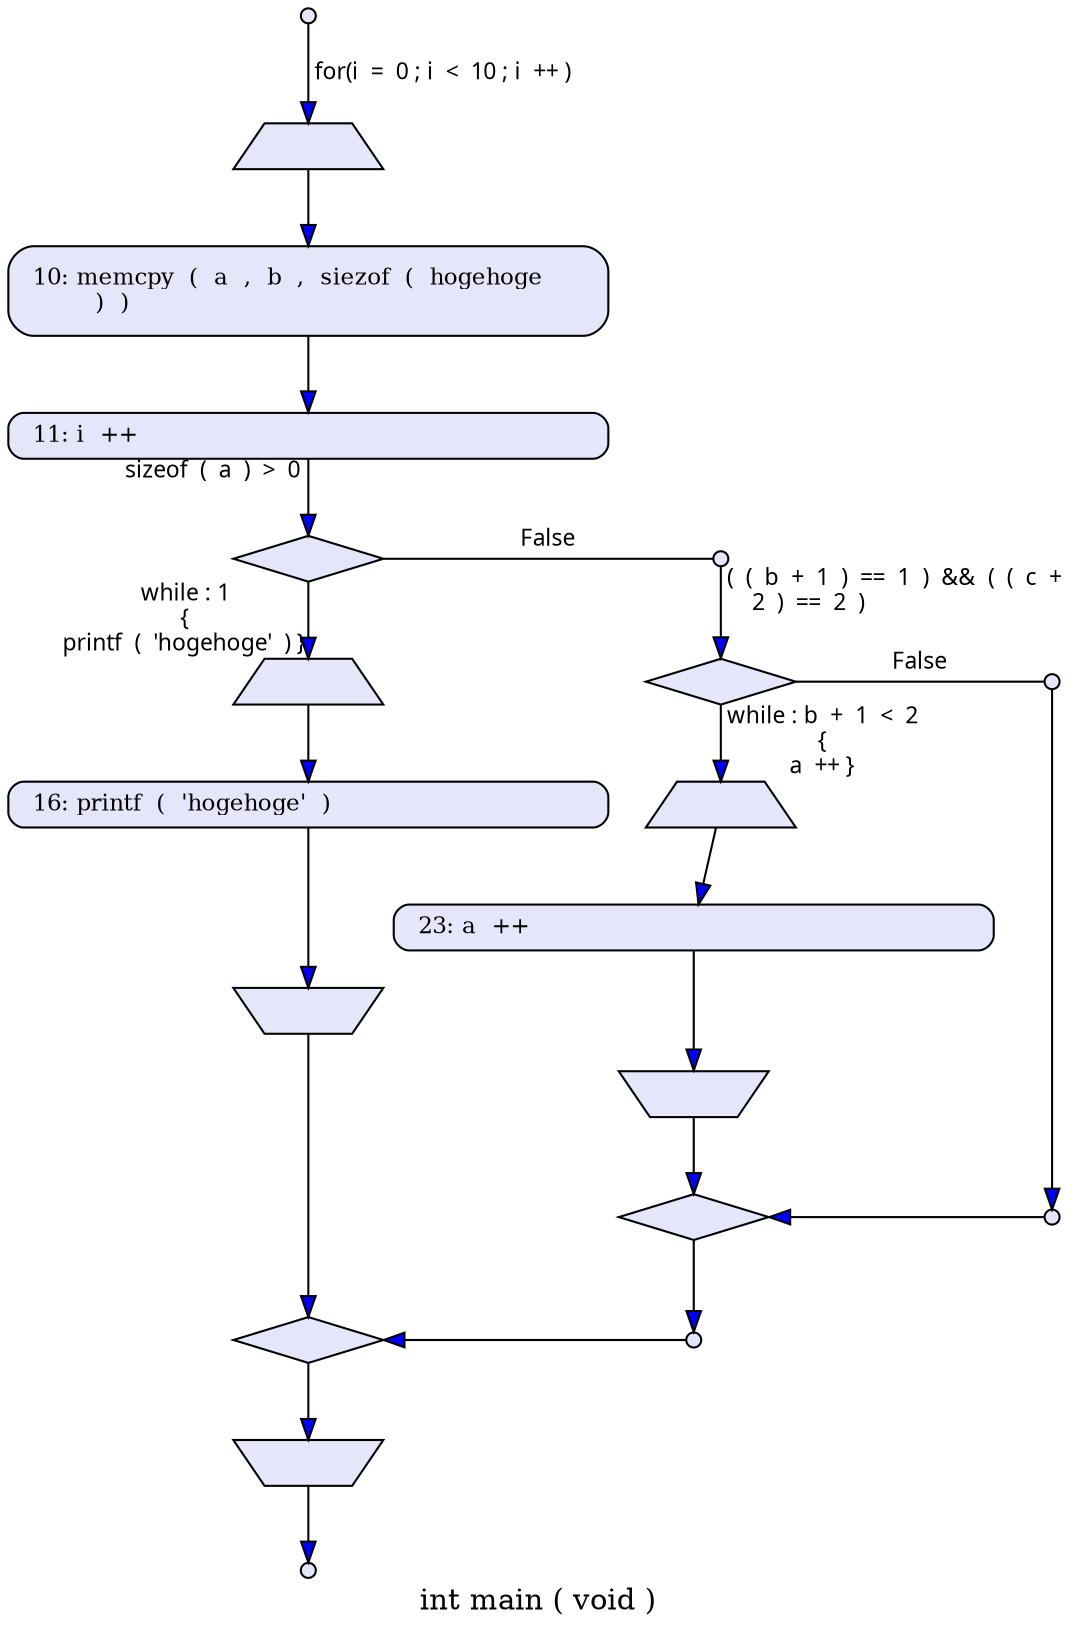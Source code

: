 digraph "int main ( void )" {

    label = "int main ( void )";
edge [
    fillcolor = "#0000ff",
    fontcolor = "#000000",
    fontname = "MS Gothic",
    fontsize = "11",
];
node [
    color = "#000000",
    fillcolor = "#e6e6fa",
    fixedsize = "true",
    fontcolor = "#000000",
    fontsize = "11",
    shape = "box",
    style = "filled, rounded",
    width = "4.0",
];



Node_0     [height = "0.1",shape = "point",width = "0.1",label = ""]
Node_1     [height = "0.3",shape = "trapezium",style = "filled",width = "1.0",label = ""]
Node_2     [height = "0.6",label = " 10: memcpy  (  a  ,  b  ,  siezof  (  hogehoge \l         )  ) \l"]
Node_3     [height = "0.3",label = " 11: i  ++ \l"]
Node_4     [height = "0.3",shape = "diamond",style = "filled",width = "1",label = ""]
Node_5     [height = "0.3",shape = "trapezium",style = "filled",width = "1.0",label = ""]
Node_6     [height = "0.3",label = " 16: printf  (  'hogehoge'  ) \l"]
Node_7     [height = "0.3",shape = "invtrapezium",style = "filled",width = "1.0",label = ""]
Node_8     [height = "0.3",shape = "diamond",style = "filled",width = "1.0",label = ""]
Node_18    [height = "0.3",shape = "invtrapezium",style = "filled",width = "1.0",label = ""]
Node_19    [height = "0.1",shape = "point",width = "0.1",label = ""]


Node_0 -> Node_1  [ label = " for(i  =  0 ; i  <  10 ; i  ++ )\l", weight = "2",];
Node_1 -> Node_2  [ weight = "2",];
Node_2 -> Node_3  [ weight = "2",];
Node_3 -> Node_4  [ taillabel = " sizeof  (  a  )  >  0 \l", weight = "2",];
Node_4 -> Node_5  [ taillabel = " while : 1 
{
printf  (  'hogehoge'  ) }
\l", weight = "2",];
Node_5 -> Node_6  [ weight = "2",];
Node_6 -> Node_7  [ weight = "2",];
Node_7 -> Node_8  [ weight = "2",];
Node_8 -> Node_18  [ weight = "2",];
Node_18 -> Node_19  [ weight = "2",];



Node_9     [height = "0.1",shape = "point",width = "0.1",label = ""]
Node_10    [height = "0.3",shape = "diamond",style = "filled",width = "1",label = ""]
Node_11    [height = "0.3",shape = "trapezium",style = "filled",width = "1.0",label = ""]
Node_12    [height = "0.3",label = " 23: a  ++ \l"]
Node_13    [height = "0.3",shape = "invtrapezium",style = "filled",width = "1.0",label = ""]
Node_14    [height = "0.3",shape = "diamond",style = "filled",width = "1.0",label = ""]
Node_17    [height = "0.1",shape = "point",width = "0.1",label = ""]


Node_4 -> Node_9  [ dir = "none", label = "False",];
{rank = same; Node_4; Node_9}
Node_9 -> Node_10  [ taillabel = " (  (  b  +  1  )  ==  1  )  &&  (  (  c  + \l     2  )  ==  2  ) \l", weight = "2",];
Node_10 -> Node_11  [ taillabel = " while : b  +  1  <  2 
{
a  ++ }
\l", weight = "2",];
Node_11 -> Node_12  [ weight = "2",];
Node_12 -> Node_13  [ weight = "2",];
Node_13 -> Node_14  [ weight = "2",];
Node_14 -> Node_17  [ weight = "2",];
Node_8 -> Node_17  [ dir = "back",];
{rank = same; Node_8; Node_17}



Node_15    [height = "0.1",shape = "point",width = "0.1",label = ""]
Node_16    [height = "0.1",shape = "point",width = "0.1",label = ""]


Node_10 -> Node_15  [ dir = "none", label = "False",];
{rank = same; Node_10; Node_15}
Node_15 -> Node_16  [ weight = "2",];
Node_14 -> Node_16  [ dir = "back",];
{rank = same; Node_14; Node_16}
}
 